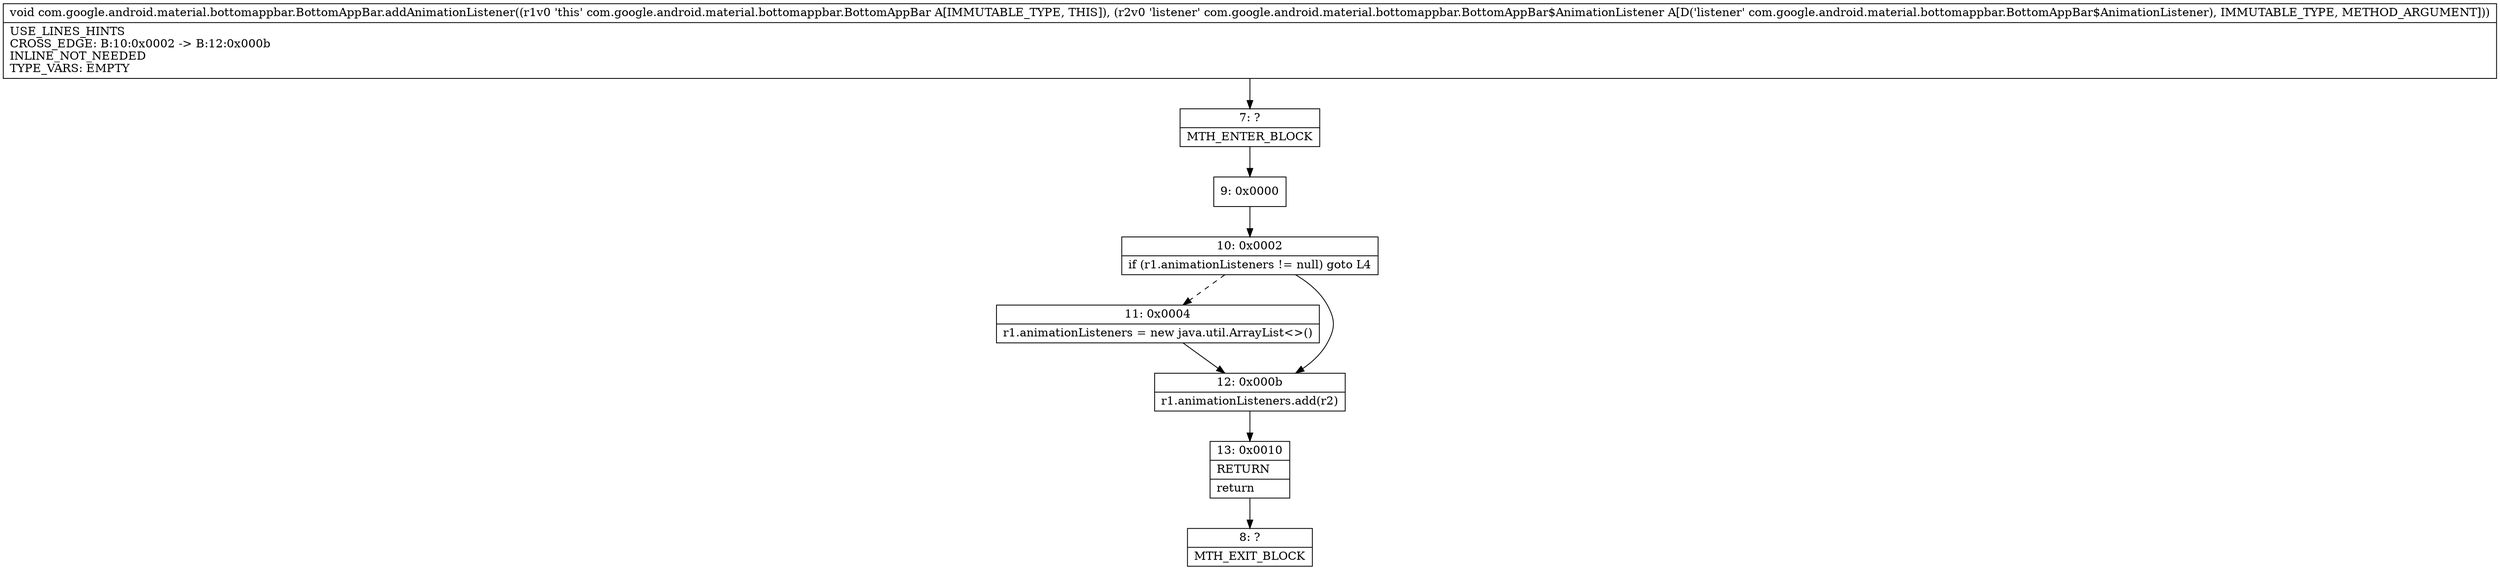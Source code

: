 digraph "CFG forcom.google.android.material.bottomappbar.BottomAppBar.addAnimationListener(Lcom\/google\/android\/material\/bottomappbar\/BottomAppBar$AnimationListener;)V" {
Node_7 [shape=record,label="{7\:\ ?|MTH_ENTER_BLOCK\l}"];
Node_9 [shape=record,label="{9\:\ 0x0000}"];
Node_10 [shape=record,label="{10\:\ 0x0002|if (r1.animationListeners != null) goto L4\l}"];
Node_11 [shape=record,label="{11\:\ 0x0004|r1.animationListeners = new java.util.ArrayList\<\>()\l}"];
Node_12 [shape=record,label="{12\:\ 0x000b|r1.animationListeners.add(r2)\l}"];
Node_13 [shape=record,label="{13\:\ 0x0010|RETURN\l|return\l}"];
Node_8 [shape=record,label="{8\:\ ?|MTH_EXIT_BLOCK\l}"];
MethodNode[shape=record,label="{void com.google.android.material.bottomappbar.BottomAppBar.addAnimationListener((r1v0 'this' com.google.android.material.bottomappbar.BottomAppBar A[IMMUTABLE_TYPE, THIS]), (r2v0 'listener' com.google.android.material.bottomappbar.BottomAppBar$AnimationListener A[D('listener' com.google.android.material.bottomappbar.BottomAppBar$AnimationListener), IMMUTABLE_TYPE, METHOD_ARGUMENT]))  | USE_LINES_HINTS\lCROSS_EDGE: B:10:0x0002 \-\> B:12:0x000b\lINLINE_NOT_NEEDED\lTYPE_VARS: EMPTY\l}"];
MethodNode -> Node_7;Node_7 -> Node_9;
Node_9 -> Node_10;
Node_10 -> Node_11[style=dashed];
Node_10 -> Node_12;
Node_11 -> Node_12;
Node_12 -> Node_13;
Node_13 -> Node_8;
}

